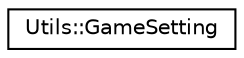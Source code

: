 digraph "Graphical Class Hierarchy"
{
 // LATEX_PDF_SIZE
  edge [fontname="Helvetica",fontsize="10",labelfontname="Helvetica",labelfontsize="10"];
  node [fontname="Helvetica",fontsize="10",shape=record];
  rankdir="LR";
  Node0 [label="Utils::GameSetting",height=0.2,width=0.4,color="black", fillcolor="white", style="filled",URL="$struct_utils_1_1_game_setting.html",tooltip=" "];
}
